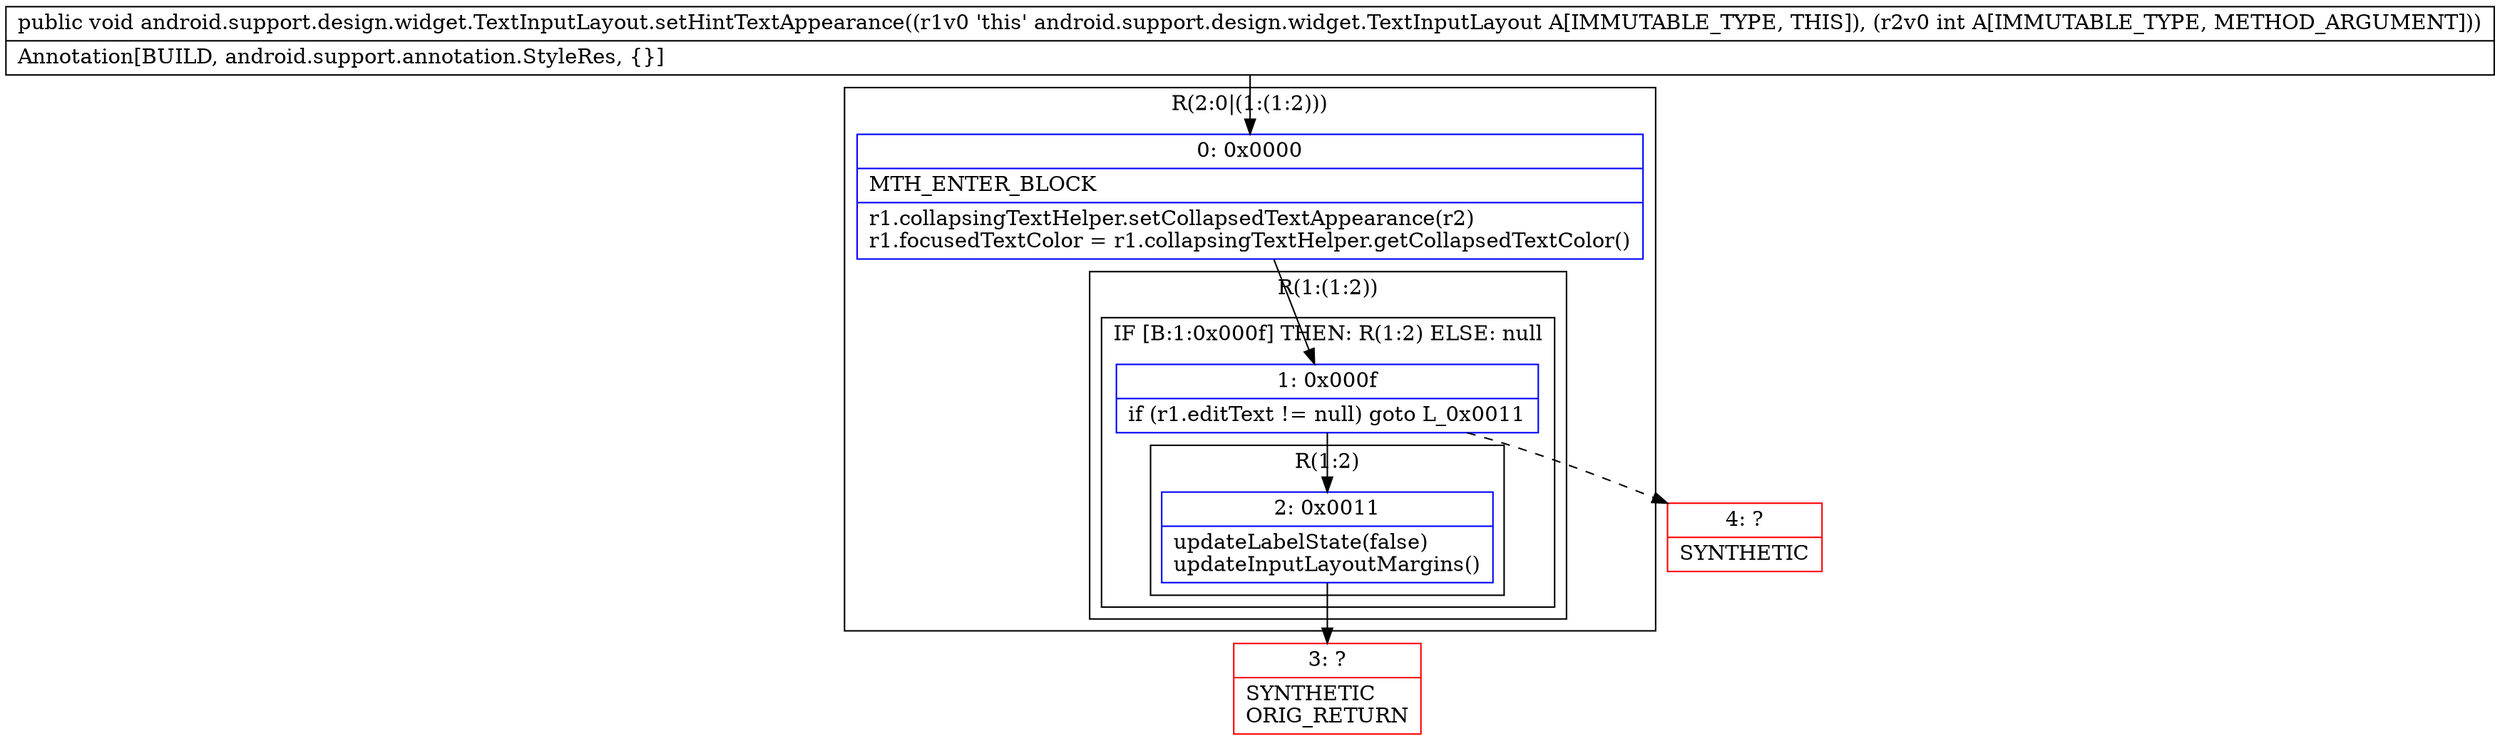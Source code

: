 digraph "CFG forandroid.support.design.widget.TextInputLayout.setHintTextAppearance(I)V" {
subgraph cluster_Region_634828769 {
label = "R(2:0|(1:(1:2)))";
node [shape=record,color=blue];
Node_0 [shape=record,label="{0\:\ 0x0000|MTH_ENTER_BLOCK\l|r1.collapsingTextHelper.setCollapsedTextAppearance(r2)\lr1.focusedTextColor = r1.collapsingTextHelper.getCollapsedTextColor()\l}"];
subgraph cluster_Region_220988059 {
label = "R(1:(1:2))";
node [shape=record,color=blue];
subgraph cluster_IfRegion_1225496745 {
label = "IF [B:1:0x000f] THEN: R(1:2) ELSE: null";
node [shape=record,color=blue];
Node_1 [shape=record,label="{1\:\ 0x000f|if (r1.editText != null) goto L_0x0011\l}"];
subgraph cluster_Region_393646699 {
label = "R(1:2)";
node [shape=record,color=blue];
Node_2 [shape=record,label="{2\:\ 0x0011|updateLabelState(false)\lupdateInputLayoutMargins()\l}"];
}
}
}
}
Node_3 [shape=record,color=red,label="{3\:\ ?|SYNTHETIC\lORIG_RETURN\l}"];
Node_4 [shape=record,color=red,label="{4\:\ ?|SYNTHETIC\l}"];
MethodNode[shape=record,label="{public void android.support.design.widget.TextInputLayout.setHintTextAppearance((r1v0 'this' android.support.design.widget.TextInputLayout A[IMMUTABLE_TYPE, THIS]), (r2v0 int A[IMMUTABLE_TYPE, METHOD_ARGUMENT]))  | Annotation[BUILD, android.support.annotation.StyleRes, \{\}]\l}"];
MethodNode -> Node_0;
Node_0 -> Node_1;
Node_1 -> Node_2;
Node_1 -> Node_4[style=dashed];
Node_2 -> Node_3;
}


